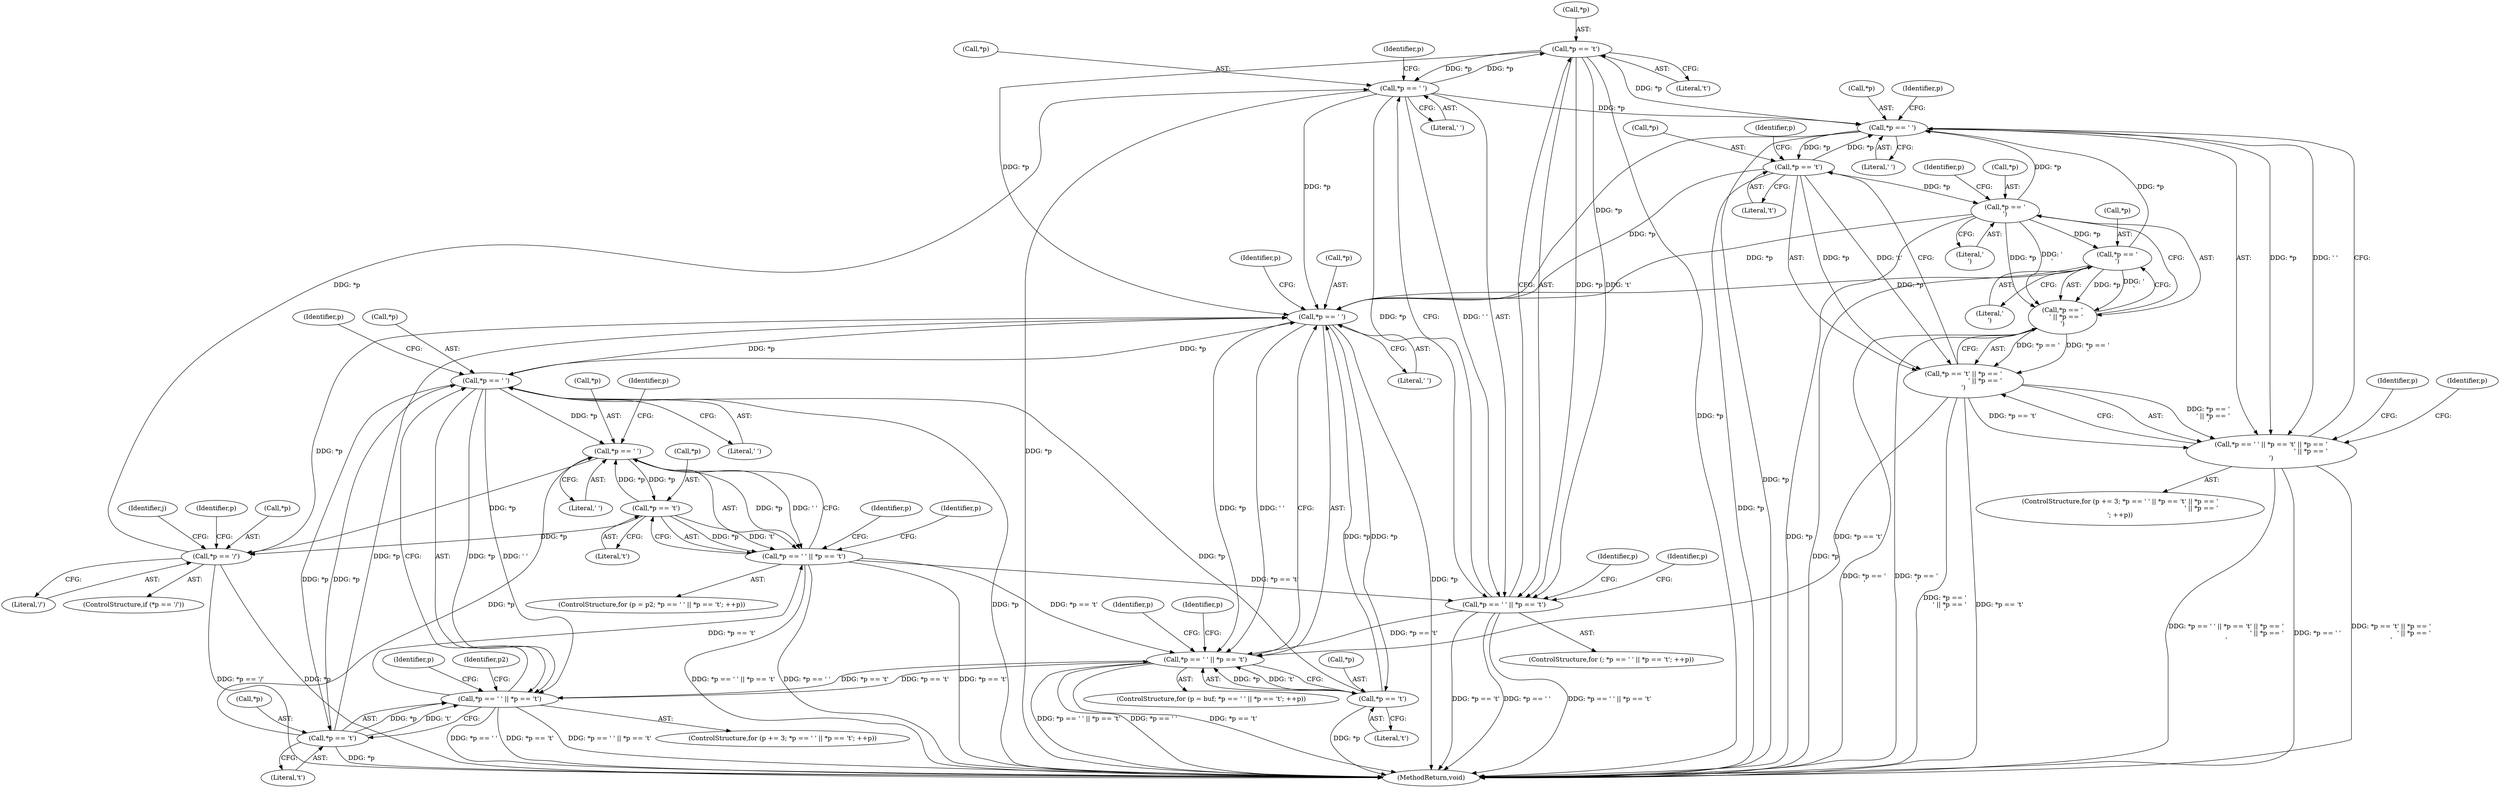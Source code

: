 digraph "0_poppler_39d140bfc0b8239bdd96d6a55842034ae5c05473@pointer" {
"1000462" [label="(Call,*p == '\t')"];
"1000458" [label="(Call,*p == ' ')"];
"1000462" [label="(Call,*p == '\t')"];
"1000428" [label="(Call,*p == '/')"];
"1000421" [label="(Call,*p == '\t')"];
"1000417" [label="(Call,*p == ' ')"];
"1000314" [label="(Call,*p == ' ')"];
"1000292" [label="(Call,*p == ' ')"];
"1000485" [label="(Call,*p == '\t')"];
"1000480" [label="(Call,*p == ' ')"];
"1000494" [label="(Call,*p == '\r')"];
"1000490" [label="(Call,*p == '\n')"];
"1000318" [label="(Call,*p == '\t')"];
"1000296" [label="(Call,*p == '\t')"];
"1000291" [label="(Call,*p == ' ' || *p == '\t')"];
"1000313" [label="(Call,*p == ' ' || *p == '\t')"];
"1000416" [label="(Call,*p == ' ' || *p == '\t')"];
"1000457" [label="(Call,*p == ' ' || *p == '\t')"];
"1000479" [label="(Call,*p == ' ' || *p == '\t' || *p == '\n' || *p == '\r')"];
"1000484" [label="(Call,*p == '\t' || *p == '\n' || *p == '\r')"];
"1000489" [label="(Call,*p == '\n' || *p == '\r')"];
"1000493" [label="(Literal,'\n')"];
"1000426" [label="(Identifier,p)"];
"1000257" [label="(Identifier,j)"];
"1000296" [label="(Call,*p == '\t')"];
"1000461" [label="(Literal,' ')"];
"1000496" [label="(Identifier,p)"];
"1000494" [label="(Call,*p == '\r')"];
"1000488" [label="(Literal,'\t')"];
"1000417" [label="(Call,*p == ' ')"];
"1000495" [label="(Call,*p)"];
"1000297" [label="(Call,*p)"];
"1000315" [label="(Call,*p)"];
"1000291" [label="(Call,*p == ' ' || *p == '\t')"];
"1000463" [label="(Call,*p)"];
"1000431" [label="(Literal,'/')"];
"1000465" [label="(Literal,'\t')"];
"1000475" [label="(ControlStructure,for (p += 3; *p == ' ' || *p == '\t' || *p == '\n' || *p == '\r'; ++p))"];
"1000430" [label="(Identifier,p)"];
"1000314" [label="(Call,*p == ' ')"];
"1000481" [label="(Call,*p)"];
"1000323" [label="(Identifier,p)"];
"1000427" [label="(ControlStructure,if (*p == '/'))"];
"1000490" [label="(Call,*p == '\n')"];
"1000483" [label="(Literal,' ')"];
"1000462" [label="(Call,*p == '\t')"];
"1000487" [label="(Identifier,p)"];
"1000326" [label="(Identifier,p2)"];
"1000412" [label="(ControlStructure,for (p = p2; *p == ' ' || *p == '\t'; ++p))"];
"1000293" [label="(Call,*p)"];
"1000550" [label="(MethodReturn,void)"];
"1000486" [label="(Call,*p)"];
"1000298" [label="(Identifier,p)"];
"1000287" [label="(ControlStructure,for (p = buf; *p == ' ' || *p == '\t'; ++p))"];
"1000456" [label="(ControlStructure,for (; *p == ' ' || *p == '\t'; ++p))"];
"1000434" [label="(Identifier,p)"];
"1000317" [label="(Literal,' ')"];
"1000422" [label="(Call,*p)"];
"1000457" [label="(Call,*p == ' ' || *p == '\t')"];
"1000464" [label="(Identifier,p)"];
"1000421" [label="(Call,*p == '\t')"];
"1000319" [label="(Call,*p)"];
"1000292" [label="(Call,*p == ' ')"];
"1000428" [label="(Call,*p == '/')"];
"1000295" [label="(Literal,' ')"];
"1000423" [label="(Identifier,p)"];
"1000309" [label="(ControlStructure,for (p += 3; *p == ' ' || *p == '\t'; ++p))"];
"1000459" [label="(Call,*p)"];
"1000502" [label="(Identifier,p)"];
"1000299" [label="(Literal,'\t')"];
"1000420" [label="(Literal,' ')"];
"1000467" [label="(Identifier,p)"];
"1000318" [label="(Call,*p == '\t')"];
"1000484" [label="(Call,*p == '\t' || *p == '\n' || *p == '\r')"];
"1000480" [label="(Call,*p == ' ')"];
"1000301" [label="(Identifier,p)"];
"1000497" [label="(Literal,'\r')"];
"1000416" [label="(Call,*p == ' ' || *p == '\t')"];
"1000320" [label="(Identifier,p)"];
"1000479" [label="(Call,*p == ' ' || *p == '\t' || *p == '\n' || *p == '\r')"];
"1000424" [label="(Literal,'\t')"];
"1000499" [label="(Identifier,p)"];
"1000458" [label="(Call,*p == ' ')"];
"1000313" [label="(Call,*p == ' ' || *p == '\t')"];
"1000491" [label="(Call,*p)"];
"1000429" [label="(Call,*p)"];
"1000321" [label="(Literal,'\t')"];
"1000471" [label="(Identifier,p)"];
"1000305" [label="(Identifier,p)"];
"1000418" [label="(Call,*p)"];
"1000492" [label="(Identifier,p)"];
"1000489" [label="(Call,*p == '\n' || *p == '\r')"];
"1000485" [label="(Call,*p == '\t')"];
"1000462" -> "1000457"  [label="AST: "];
"1000462" -> "1000465"  [label="CFG: "];
"1000463" -> "1000462"  [label="AST: "];
"1000465" -> "1000462"  [label="AST: "];
"1000457" -> "1000462"  [label="CFG: "];
"1000462" -> "1000550"  [label="DDG: *p"];
"1000462" -> "1000292"  [label="DDG: *p"];
"1000462" -> "1000458"  [label="DDG: *p"];
"1000462" -> "1000457"  [label="DDG: *p"];
"1000462" -> "1000457"  [label="DDG: '\t'"];
"1000458" -> "1000462"  [label="DDG: *p"];
"1000462" -> "1000480"  [label="DDG: *p"];
"1000458" -> "1000457"  [label="AST: "];
"1000458" -> "1000461"  [label="CFG: "];
"1000459" -> "1000458"  [label="AST: "];
"1000461" -> "1000458"  [label="AST: "];
"1000464" -> "1000458"  [label="CFG: "];
"1000457" -> "1000458"  [label="CFG: "];
"1000458" -> "1000550"  [label="DDG: *p"];
"1000458" -> "1000292"  [label="DDG: *p"];
"1000458" -> "1000457"  [label="DDG: *p"];
"1000458" -> "1000457"  [label="DDG: ' '"];
"1000428" -> "1000458"  [label="DDG: *p"];
"1000458" -> "1000480"  [label="DDG: *p"];
"1000428" -> "1000427"  [label="AST: "];
"1000428" -> "1000431"  [label="CFG: "];
"1000429" -> "1000428"  [label="AST: "];
"1000431" -> "1000428"  [label="AST: "];
"1000434" -> "1000428"  [label="CFG: "];
"1000257" -> "1000428"  [label="CFG: "];
"1000428" -> "1000550"  [label="DDG: *p == '/'"];
"1000428" -> "1000550"  [label="DDG: *p"];
"1000428" -> "1000292"  [label="DDG: *p"];
"1000421" -> "1000428"  [label="DDG: *p"];
"1000417" -> "1000428"  [label="DDG: *p"];
"1000421" -> "1000416"  [label="AST: "];
"1000421" -> "1000424"  [label="CFG: "];
"1000422" -> "1000421"  [label="AST: "];
"1000424" -> "1000421"  [label="AST: "];
"1000416" -> "1000421"  [label="CFG: "];
"1000421" -> "1000417"  [label="DDG: *p"];
"1000421" -> "1000416"  [label="DDG: *p"];
"1000421" -> "1000416"  [label="DDG: '\t'"];
"1000417" -> "1000421"  [label="DDG: *p"];
"1000417" -> "1000416"  [label="AST: "];
"1000417" -> "1000420"  [label="CFG: "];
"1000418" -> "1000417"  [label="AST: "];
"1000420" -> "1000417"  [label="AST: "];
"1000423" -> "1000417"  [label="CFG: "];
"1000416" -> "1000417"  [label="CFG: "];
"1000417" -> "1000416"  [label="DDG: *p"];
"1000417" -> "1000416"  [label="DDG: ' '"];
"1000314" -> "1000417"  [label="DDG: *p"];
"1000318" -> "1000417"  [label="DDG: *p"];
"1000314" -> "1000313"  [label="AST: "];
"1000314" -> "1000317"  [label="CFG: "];
"1000315" -> "1000314"  [label="AST: "];
"1000317" -> "1000314"  [label="AST: "];
"1000320" -> "1000314"  [label="CFG: "];
"1000313" -> "1000314"  [label="CFG: "];
"1000314" -> "1000550"  [label="DDG: *p"];
"1000314" -> "1000292"  [label="DDG: *p"];
"1000314" -> "1000313"  [label="DDG: *p"];
"1000314" -> "1000313"  [label="DDG: ' '"];
"1000292" -> "1000314"  [label="DDG: *p"];
"1000318" -> "1000314"  [label="DDG: *p"];
"1000296" -> "1000314"  [label="DDG: *p"];
"1000314" -> "1000318"  [label="DDG: *p"];
"1000292" -> "1000291"  [label="AST: "];
"1000292" -> "1000295"  [label="CFG: "];
"1000293" -> "1000292"  [label="AST: "];
"1000295" -> "1000292"  [label="AST: "];
"1000298" -> "1000292"  [label="CFG: "];
"1000291" -> "1000292"  [label="CFG: "];
"1000292" -> "1000550"  [label="DDG: *p"];
"1000292" -> "1000291"  [label="DDG: *p"];
"1000292" -> "1000291"  [label="DDG: ' '"];
"1000485" -> "1000292"  [label="DDG: *p"];
"1000318" -> "1000292"  [label="DDG: *p"];
"1000494" -> "1000292"  [label="DDG: *p"];
"1000490" -> "1000292"  [label="DDG: *p"];
"1000296" -> "1000292"  [label="DDG: *p"];
"1000480" -> "1000292"  [label="DDG: *p"];
"1000292" -> "1000296"  [label="DDG: *p"];
"1000485" -> "1000484"  [label="AST: "];
"1000485" -> "1000488"  [label="CFG: "];
"1000486" -> "1000485"  [label="AST: "];
"1000488" -> "1000485"  [label="AST: "];
"1000492" -> "1000485"  [label="CFG: "];
"1000484" -> "1000485"  [label="CFG: "];
"1000485" -> "1000550"  [label="DDG: *p"];
"1000485" -> "1000480"  [label="DDG: *p"];
"1000485" -> "1000484"  [label="DDG: *p"];
"1000485" -> "1000484"  [label="DDG: '\t'"];
"1000480" -> "1000485"  [label="DDG: *p"];
"1000485" -> "1000490"  [label="DDG: *p"];
"1000480" -> "1000479"  [label="AST: "];
"1000480" -> "1000483"  [label="CFG: "];
"1000481" -> "1000480"  [label="AST: "];
"1000483" -> "1000480"  [label="AST: "];
"1000487" -> "1000480"  [label="CFG: "];
"1000479" -> "1000480"  [label="CFG: "];
"1000480" -> "1000550"  [label="DDG: *p"];
"1000480" -> "1000479"  [label="DDG: *p"];
"1000480" -> "1000479"  [label="DDG: ' '"];
"1000494" -> "1000480"  [label="DDG: *p"];
"1000490" -> "1000480"  [label="DDG: *p"];
"1000494" -> "1000489"  [label="AST: "];
"1000494" -> "1000497"  [label="CFG: "];
"1000495" -> "1000494"  [label="AST: "];
"1000497" -> "1000494"  [label="AST: "];
"1000489" -> "1000494"  [label="CFG: "];
"1000494" -> "1000550"  [label="DDG: *p"];
"1000494" -> "1000489"  [label="DDG: *p"];
"1000494" -> "1000489"  [label="DDG: '\r'"];
"1000490" -> "1000494"  [label="DDG: *p"];
"1000490" -> "1000489"  [label="AST: "];
"1000490" -> "1000493"  [label="CFG: "];
"1000491" -> "1000490"  [label="AST: "];
"1000493" -> "1000490"  [label="AST: "];
"1000496" -> "1000490"  [label="CFG: "];
"1000489" -> "1000490"  [label="CFG: "];
"1000490" -> "1000550"  [label="DDG: *p"];
"1000490" -> "1000489"  [label="DDG: *p"];
"1000490" -> "1000489"  [label="DDG: '\n'"];
"1000318" -> "1000313"  [label="AST: "];
"1000318" -> "1000321"  [label="CFG: "];
"1000319" -> "1000318"  [label="AST: "];
"1000321" -> "1000318"  [label="AST: "];
"1000313" -> "1000318"  [label="CFG: "];
"1000318" -> "1000550"  [label="DDG: *p"];
"1000318" -> "1000313"  [label="DDG: *p"];
"1000318" -> "1000313"  [label="DDG: '\t'"];
"1000296" -> "1000291"  [label="AST: "];
"1000296" -> "1000299"  [label="CFG: "];
"1000297" -> "1000296"  [label="AST: "];
"1000299" -> "1000296"  [label="AST: "];
"1000291" -> "1000296"  [label="CFG: "];
"1000296" -> "1000550"  [label="DDG: *p"];
"1000296" -> "1000291"  [label="DDG: *p"];
"1000296" -> "1000291"  [label="DDG: '\t'"];
"1000291" -> "1000287"  [label="AST: "];
"1000301" -> "1000291"  [label="CFG: "];
"1000305" -> "1000291"  [label="CFG: "];
"1000291" -> "1000550"  [label="DDG: *p == ' ' || *p == '\t'"];
"1000291" -> "1000550"  [label="DDG: *p == ' '"];
"1000291" -> "1000550"  [label="DDG: *p == '\t'"];
"1000313" -> "1000291"  [label="DDG: *p == '\t'"];
"1000484" -> "1000291"  [label="DDG: *p == '\t'"];
"1000416" -> "1000291"  [label="DDG: *p == '\t'"];
"1000457" -> "1000291"  [label="DDG: *p == '\t'"];
"1000291" -> "1000313"  [label="DDG: *p == '\t'"];
"1000313" -> "1000309"  [label="AST: "];
"1000323" -> "1000313"  [label="CFG: "];
"1000326" -> "1000313"  [label="CFG: "];
"1000313" -> "1000550"  [label="DDG: *p == '\t'"];
"1000313" -> "1000550"  [label="DDG: *p == ' ' || *p == '\t'"];
"1000313" -> "1000550"  [label="DDG: *p == ' '"];
"1000313" -> "1000416"  [label="DDG: *p == '\t'"];
"1000416" -> "1000412"  [label="AST: "];
"1000426" -> "1000416"  [label="CFG: "];
"1000430" -> "1000416"  [label="CFG: "];
"1000416" -> "1000550"  [label="DDG: *p == ' ' || *p == '\t'"];
"1000416" -> "1000550"  [label="DDG: *p == ' '"];
"1000416" -> "1000550"  [label="DDG: *p == '\t'"];
"1000416" -> "1000457"  [label="DDG: *p == '\t'"];
"1000457" -> "1000456"  [label="AST: "];
"1000467" -> "1000457"  [label="CFG: "];
"1000471" -> "1000457"  [label="CFG: "];
"1000457" -> "1000550"  [label="DDG: *p == ' ' || *p == '\t'"];
"1000457" -> "1000550"  [label="DDG: *p == '\t'"];
"1000457" -> "1000550"  [label="DDG: *p == ' '"];
"1000479" -> "1000475"  [label="AST: "];
"1000479" -> "1000484"  [label="CFG: "];
"1000484" -> "1000479"  [label="AST: "];
"1000499" -> "1000479"  [label="CFG: "];
"1000502" -> "1000479"  [label="CFG: "];
"1000479" -> "1000550"  [label="DDG: *p == ' ' || *p == '\t' || *p == '\n' || *p == '\r'"];
"1000479" -> "1000550"  [label="DDG: *p == ' '"];
"1000479" -> "1000550"  [label="DDG: *p == '\t' || *p == '\n' || *p == '\r'"];
"1000484" -> "1000479"  [label="DDG: *p == '\t'"];
"1000484" -> "1000479"  [label="DDG: *p == '\n' || *p == '\r'"];
"1000484" -> "1000489"  [label="CFG: "];
"1000489" -> "1000484"  [label="AST: "];
"1000484" -> "1000550"  [label="DDG: *p == '\n' || *p == '\r'"];
"1000484" -> "1000550"  [label="DDG: *p == '\t'"];
"1000489" -> "1000484"  [label="DDG: *p == '\n'"];
"1000489" -> "1000484"  [label="DDG: *p == '\r'"];
"1000489" -> "1000550"  [label="DDG: *p == '\r'"];
"1000489" -> "1000550"  [label="DDG: *p == '\n'"];
}
